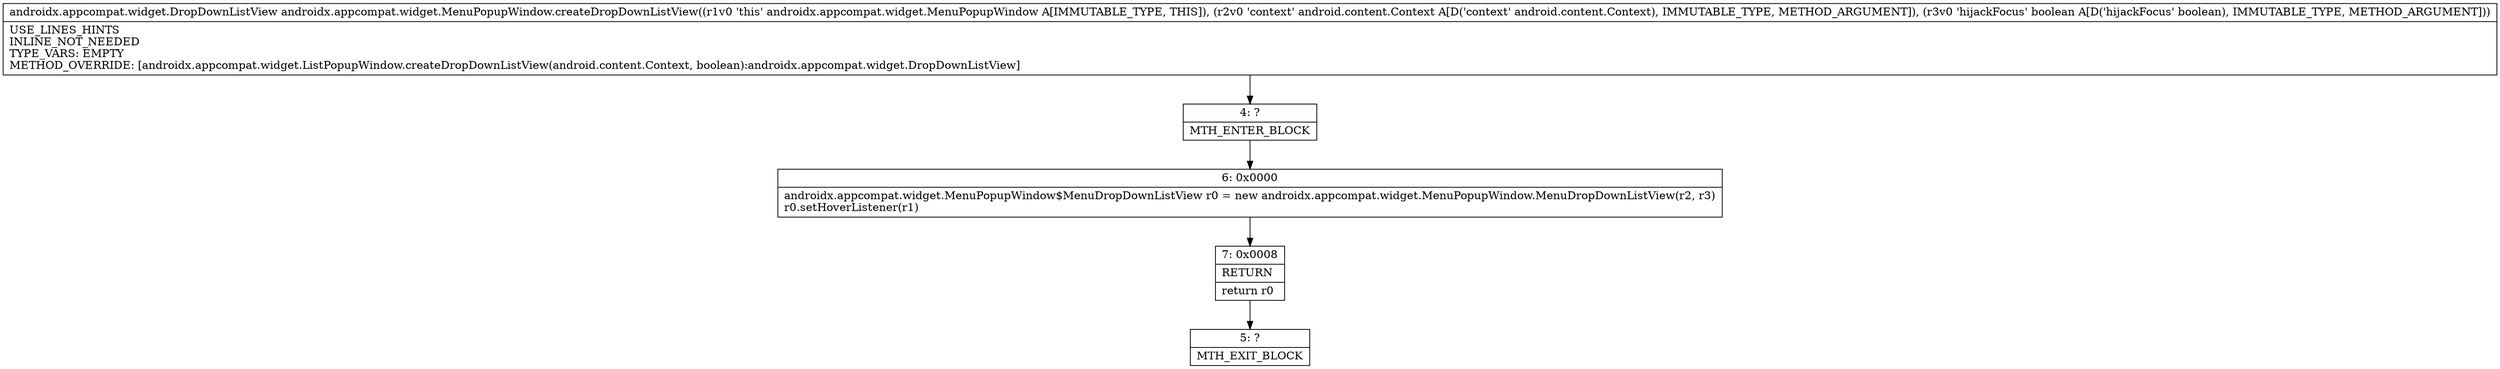 digraph "CFG forandroidx.appcompat.widget.MenuPopupWindow.createDropDownListView(Landroid\/content\/Context;Z)Landroidx\/appcompat\/widget\/DropDownListView;" {
Node_4 [shape=record,label="{4\:\ ?|MTH_ENTER_BLOCK\l}"];
Node_6 [shape=record,label="{6\:\ 0x0000|androidx.appcompat.widget.MenuPopupWindow$MenuDropDownListView r0 = new androidx.appcompat.widget.MenuPopupWindow.MenuDropDownListView(r2, r3)\lr0.setHoverListener(r1)\l}"];
Node_7 [shape=record,label="{7\:\ 0x0008|RETURN\l|return r0\l}"];
Node_5 [shape=record,label="{5\:\ ?|MTH_EXIT_BLOCK\l}"];
MethodNode[shape=record,label="{androidx.appcompat.widget.DropDownListView androidx.appcompat.widget.MenuPopupWindow.createDropDownListView((r1v0 'this' androidx.appcompat.widget.MenuPopupWindow A[IMMUTABLE_TYPE, THIS]), (r2v0 'context' android.content.Context A[D('context' android.content.Context), IMMUTABLE_TYPE, METHOD_ARGUMENT]), (r3v0 'hijackFocus' boolean A[D('hijackFocus' boolean), IMMUTABLE_TYPE, METHOD_ARGUMENT]))  | USE_LINES_HINTS\lINLINE_NOT_NEEDED\lTYPE_VARS: EMPTY\lMETHOD_OVERRIDE: [androidx.appcompat.widget.ListPopupWindow.createDropDownListView(android.content.Context, boolean):androidx.appcompat.widget.DropDownListView]\l}"];
MethodNode -> Node_4;Node_4 -> Node_6;
Node_6 -> Node_7;
Node_7 -> Node_5;
}

